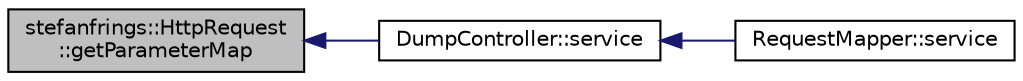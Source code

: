 digraph "stefanfrings::HttpRequest::getParameterMap"
{
  edge [fontname="Helvetica",fontsize="10",labelfontname="Helvetica",labelfontsize="10"];
  node [fontname="Helvetica",fontsize="10",shape=record];
  rankdir="LR";
  Node43 [label="stefanfrings::HttpRequest\l::getParameterMap",height=0.2,width=0.4,color="black", fillcolor="grey75", style="filled", fontcolor="black"];
  Node43 -> Node44 [dir="back",color="midnightblue",fontsize="10",style="solid",fontname="Helvetica"];
  Node44 [label="DumpController::service",height=0.2,width=0.4,color="black", fillcolor="white", style="filled",URL="$class_dump_controller.html#ab2d5b920d9b2ec9310d2e57ed1e8e32f"];
  Node44 -> Node45 [dir="back",color="midnightblue",fontsize="10",style="solid",fontname="Helvetica"];
  Node45 [label="RequestMapper::service",height=0.2,width=0.4,color="black", fillcolor="white", style="filled",URL="$class_request_mapper.html#a5faa3e99e8599b260d2c9ec1479b6419"];
}
